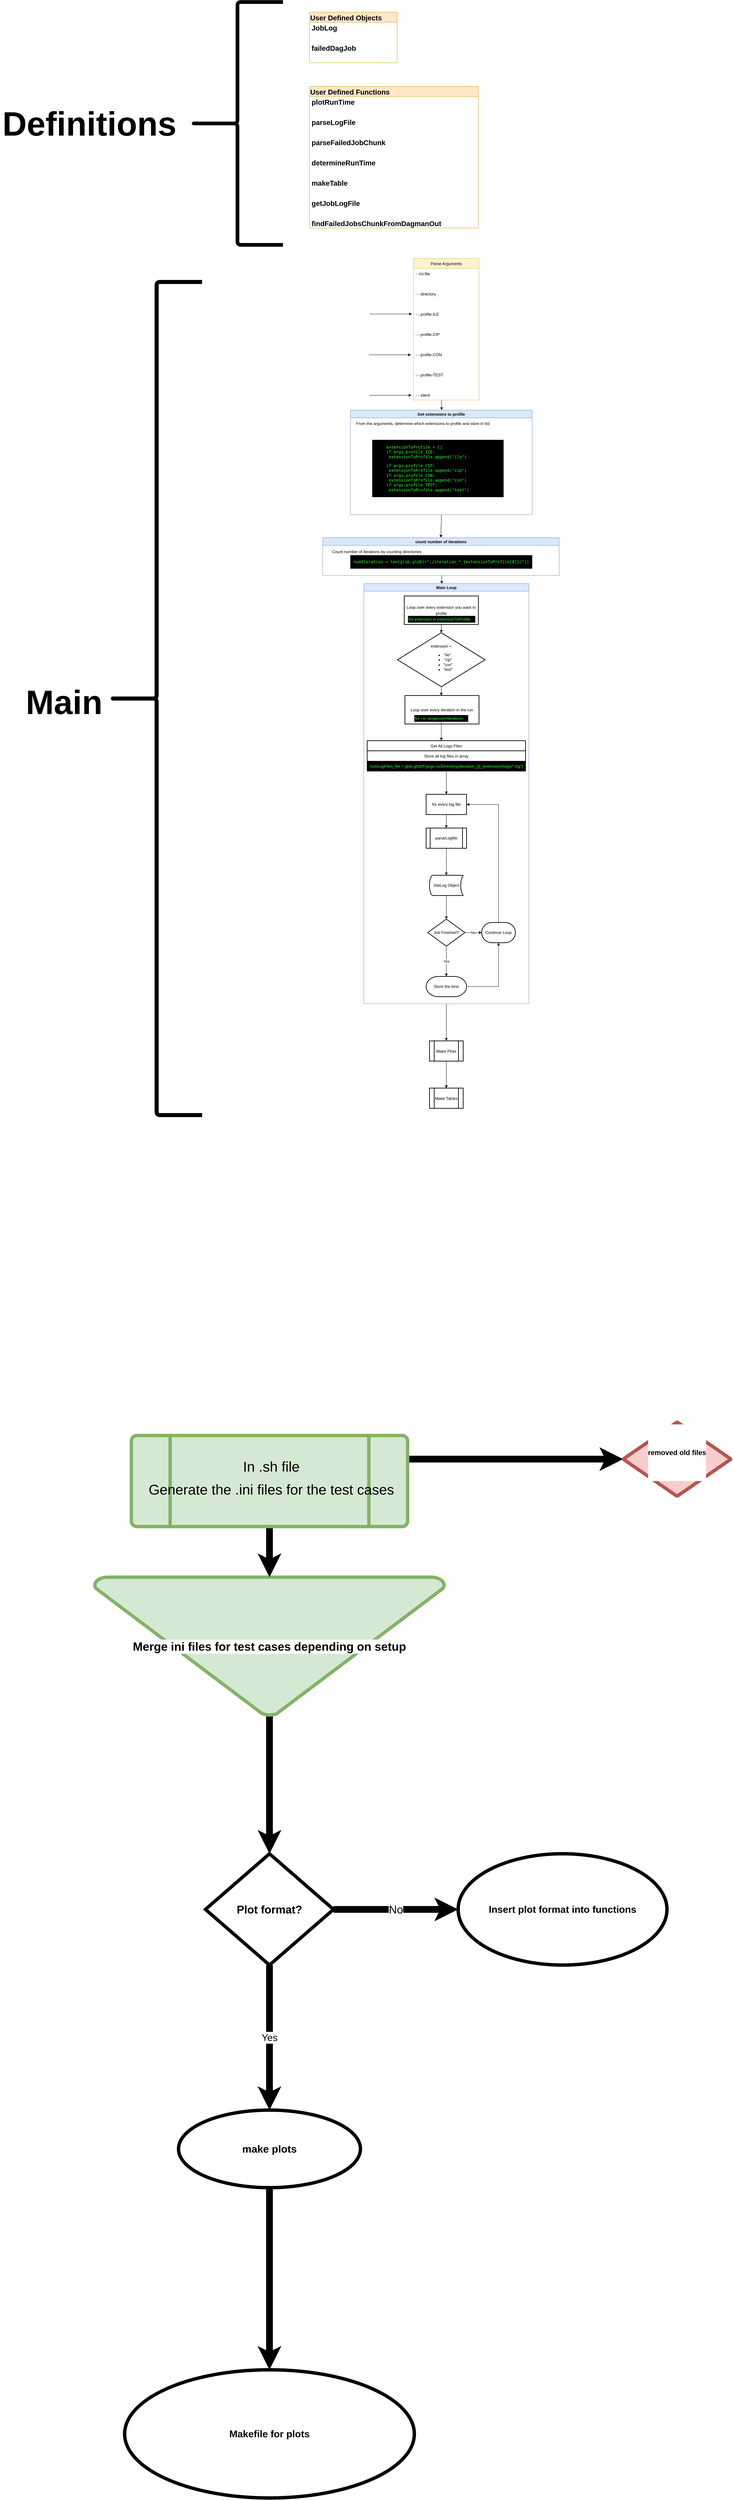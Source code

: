 <mxfile version="16.5.6" type="github">
  <diagram id="el1U36p7zhVe5056gf_X" name="Page-1">
    <mxGraphModel dx="1461" dy="1846" grid="1" gridSize="10" guides="1" tooltips="1" connect="1" arrows="1" fold="1" page="1" pageScale="1" pageWidth="850" pageHeight="1100" math="0" shadow="0">
      <root>
        <mxCell id="0" />
        <mxCell id="1" parent="0" />
        <mxCell id="W2DuysxjR4uDY15PI-nn-23" value="Parse Arguments" style="swimlane;fontStyle=0;childLayout=stackLayout;horizontal=1;startSize=30;horizontalStack=0;resizeParent=1;resizeParentMax=0;resizeLast=0;collapsible=1;marginBottom=0;fillColor=#fff2cc;strokeColor=#d6b656;" parent="1" vertex="1">
          <mxGeometry x="1227.74" y="-10" width="194.51" height="420" as="geometry">
            <mxRectangle x="1220" y="50" width="50" height="30" as="alternateBounds" />
          </mxGeometry>
        </mxCell>
        <mxCell id="Zr_DOouq1NsPhkWcnJbG-120" value="- -ini-file" style="text;strokeColor=none;fillColor=none;align=left;verticalAlign=middle;spacingLeft=4;spacingRight=4;overflow=hidden;points=[[0,0.5],[1,0.5]];portConstraint=eastwest;rotatable=0;" parent="W2DuysxjR4uDY15PI-nn-23" vertex="1">
          <mxGeometry y="30" width="194.51" height="30" as="geometry" />
        </mxCell>
        <mxCell id="Zr_DOouq1NsPhkWcnJbG-119" style="text;strokeColor=none;fillColor=none;align=left;verticalAlign=middle;spacingLeft=4;spacingRight=4;overflow=hidden;points=[[0,0.5],[1,0.5]];portConstraint=eastwest;rotatable=0;" parent="W2DuysxjR4uDY15PI-nn-23" vertex="1">
          <mxGeometry y="60" width="194.51" height="30" as="geometry" />
        </mxCell>
        <mxCell id="W2DuysxjR4uDY15PI-nn-24" value="- - directory" style="text;strokeColor=none;fillColor=none;align=left;verticalAlign=middle;spacingLeft=4;spacingRight=4;overflow=hidden;points=[[0,0.5],[1,0.5]];portConstraint=eastwest;rotatable=0;" parent="W2DuysxjR4uDY15PI-nn-23" vertex="1">
          <mxGeometry y="90" width="194.51" height="30" as="geometry" />
        </mxCell>
        <mxCell id="Zr_DOouq1NsPhkWcnJbG-10" style="text;strokeColor=none;fillColor=none;align=left;verticalAlign=middle;spacingLeft=4;spacingRight=4;overflow=hidden;points=[[0,0.5],[1,0.5]];portConstraint=eastwest;rotatable=0;" parent="W2DuysxjR4uDY15PI-nn-23" vertex="1">
          <mxGeometry y="120" width="194.51" height="30" as="geometry" />
        </mxCell>
        <mxCell id="W2DuysxjR4uDY15PI-nn-25" value="- - profile-ILE" style="text;strokeColor=none;fillColor=none;align=left;verticalAlign=middle;spacingLeft=4;spacingRight=4;overflow=hidden;points=[[0,0.5],[1,0.5]];portConstraint=eastwest;rotatable=0;" parent="W2DuysxjR4uDY15PI-nn-23" vertex="1">
          <mxGeometry y="150" width="194.51" height="30" as="geometry" />
        </mxCell>
        <mxCell id="Zr_DOouq1NsPhkWcnJbG-9" style="text;strokeColor=none;fillColor=none;align=left;verticalAlign=middle;spacingLeft=4;spacingRight=4;overflow=hidden;points=[[0,0.5],[1,0.5]];portConstraint=eastwest;rotatable=0;" parent="W2DuysxjR4uDY15PI-nn-23" vertex="1">
          <mxGeometry y="180" width="194.51" height="30" as="geometry" />
        </mxCell>
        <mxCell id="W2DuysxjR4uDY15PI-nn-26" value="- - profile-CIP" style="text;strokeColor=none;fillColor=none;align=left;verticalAlign=middle;spacingLeft=4;spacingRight=4;overflow=hidden;points=[[0,0.5],[1,0.5]];portConstraint=eastwest;rotatable=0;" parent="W2DuysxjR4uDY15PI-nn-23" vertex="1">
          <mxGeometry y="210" width="194.51" height="30" as="geometry" />
        </mxCell>
        <mxCell id="Zr_DOouq1NsPhkWcnJbG-7" style="text;strokeColor=none;fillColor=none;align=left;verticalAlign=middle;spacingLeft=4;spacingRight=4;overflow=hidden;points=[[0,0.5],[1,0.5]];portConstraint=eastwest;rotatable=0;" parent="W2DuysxjR4uDY15PI-nn-23" vertex="1">
          <mxGeometry y="240" width="194.51" height="30" as="geometry" />
        </mxCell>
        <mxCell id="W2DuysxjR4uDY15PI-nn-28" value="- - profile-CON" style="text;strokeColor=none;fillColor=none;align=left;verticalAlign=middle;spacingLeft=4;spacingRight=4;overflow=hidden;points=[[0,0.5],[1,0.5]];portConstraint=eastwest;rotatable=0;" parent="W2DuysxjR4uDY15PI-nn-23" vertex="1">
          <mxGeometry y="270" width="194.51" height="30" as="geometry" />
        </mxCell>
        <mxCell id="Zr_DOouq1NsPhkWcnJbG-8" style="text;strokeColor=none;fillColor=none;align=left;verticalAlign=middle;spacingLeft=4;spacingRight=4;overflow=hidden;points=[[0,0.5],[1,0.5]];portConstraint=eastwest;rotatable=0;" parent="W2DuysxjR4uDY15PI-nn-23" vertex="1">
          <mxGeometry y="300" width="194.51" height="30" as="geometry" />
        </mxCell>
        <mxCell id="W2DuysxjR4uDY15PI-nn-29" value="- - profile-TEST" style="text;strokeColor=none;fillColor=none;align=left;verticalAlign=middle;spacingLeft=4;spacingRight=4;overflow=hidden;points=[[0,0.5],[1,0.5]];portConstraint=eastwest;rotatable=0;" parent="W2DuysxjR4uDY15PI-nn-23" vertex="1">
          <mxGeometry y="330" width="194.51" height="30" as="geometry" />
        </mxCell>
        <mxCell id="Zr_DOouq1NsPhkWcnJbG-11" style="text;strokeColor=none;fillColor=none;align=left;verticalAlign=middle;spacingLeft=4;spacingRight=4;overflow=hidden;points=[[0,0.5],[1,0.5]];portConstraint=eastwest;rotatable=0;" parent="W2DuysxjR4uDY15PI-nn-23" vertex="1">
          <mxGeometry y="360" width="194.51" height="30" as="geometry" />
        </mxCell>
        <mxCell id="W2DuysxjR4uDY15PI-nn-30" value="- - silent" style="text;strokeColor=none;fillColor=none;align=left;verticalAlign=middle;spacingLeft=4;spacingRight=4;overflow=hidden;points=[[0,0.5],[1,0.5]];portConstraint=eastwest;rotatable=0;" parent="W2DuysxjR4uDY15PI-nn-23" vertex="1">
          <mxGeometry y="390" width="194.51" height="30" as="geometry" />
        </mxCell>
        <mxCell id="W2DuysxjR4uDY15PI-nn-40" style="edgeStyle=orthogonalEdgeStyle;rounded=0;orthogonalLoop=1;jettySize=auto;html=1;" parent="1" edge="1">
          <mxGeometry relative="1" as="geometry">
            <mxPoint x="1223" y="155" as="targetPoint" />
            <mxPoint x="1097.51" y="155" as="sourcePoint" />
          </mxGeometry>
        </mxCell>
        <mxCell id="Zr_DOouq1NsPhkWcnJbG-40" style="edgeStyle=orthogonalEdgeStyle;rounded=0;orthogonalLoop=1;jettySize=auto;html=1;exitX=0.5;exitY=1;exitDx=0;exitDy=0;entryX=0.5;entryY=0;entryDx=0;entryDy=0;" parent="1" source="W2DuysxjR4uDY15PI-nn-51" target="W2DuysxjR4uDY15PI-nn-53" edge="1">
          <mxGeometry relative="1" as="geometry" />
        </mxCell>
        <mxCell id="W2DuysxjR4uDY15PI-nn-51" value="Get extensions to profile" style="swimlane;fillColor=#dae8fc;strokeColor=#6c8ebf;" parent="1" vertex="1">
          <mxGeometry x="1040" y="440" width="540" height="310" as="geometry">
            <mxRectangle x="1211" y="440" width="170" height="23" as="alternateBounds" />
          </mxGeometry>
        </mxCell>
        <mxCell id="Zr_DOouq1NsPhkWcnJbG-38" value="From the arguments, determine which extensions to profile and store in list" style="text;html=1;align=center;verticalAlign=middle;resizable=0;points=[];autosize=1;strokeColor=none;fillColor=none;" parent="W2DuysxjR4uDY15PI-nn-51" vertex="1">
          <mxGeometry x="10" y="30" width="410" height="20" as="geometry" />
        </mxCell>
        <mxCell id="Zr_DOouq1NsPhkWcnJbG-39" value="&lt;div align=&quot;left&quot;&gt;&lt;blockquote&gt;&lt;pre&gt;extensionToProfile = []&lt;br&gt;if args.profile_ILE:&lt;br&gt;&lt;span style=&quot;white-space: pre&quot;&gt; &lt;/span&gt;extensionToProfile.append(&quot;ile&quot;)&lt;/pre&gt;&lt;pre&gt;if args.profile_CIP:&lt;br&gt;&lt;span style=&quot;white-space: pre&quot;&gt; &lt;/span&gt;extensionToProfile.append(&quot;cip&quot;)&lt;br&gt;if args.profile_CON:&lt;br&gt;&lt;span style=&quot;white-space: pre&quot;&gt; &lt;/span&gt;extensionToProfile.append(&quot;con&quot;)&lt;br&gt;if args.profile_TEST:&lt;br&gt;&lt;span style=&quot;white-space: pre&quot;&gt; &lt;/span&gt;extensionToProfile.append(&quot;test&quot;)&lt;/pre&gt;&lt;/blockquote&gt;&lt;/div&gt;" style="text;html=1;align=left;verticalAlign=middle;resizable=0;points=[];autosize=1;strokeColor=none;fillColor=#000000;fontColor=#33FF33;" parent="W2DuysxjR4uDY15PI-nn-51" vertex="1">
          <mxGeometry x="65" y="88" width="390" height="170" as="geometry" />
        </mxCell>
        <mxCell id="W2DuysxjR4uDY15PI-nn-58" style="edgeStyle=orthogonalEdgeStyle;rounded=0;orthogonalLoop=1;jettySize=auto;html=1;exitX=0.5;exitY=1;exitDx=0;exitDy=0;entryX=0.472;entryY=0.001;entryDx=0;entryDy=0;entryPerimeter=0;" parent="1" source="W2DuysxjR4uDY15PI-nn-53" edge="1">
          <mxGeometry relative="1" as="geometry">
            <mxPoint x="1311.28" y="954.86" as="targetPoint" />
          </mxGeometry>
        </mxCell>
        <mxCell id="W2DuysxjR4uDY15PI-nn-53" value="count number of iterations" style="swimlane;fillColor=#dae8fc;strokeColor=#6c8ebf;startSize=23;" parent="1" vertex="1">
          <mxGeometry x="958" y="818" width="702" height="112" as="geometry">
            <mxRectangle x="1211" y="550" width="180" height="23" as="alternateBounds" />
          </mxGeometry>
        </mxCell>
        <mxCell id="Zr_DOouq1NsPhkWcnJbG-41" value="Count number of iterations by counting directories" style="text;html=1;align=center;verticalAlign=middle;resizable=0;points=[];autosize=1;strokeColor=none;fillColor=none;" parent="W2DuysxjR4uDY15PI-nn-53" vertex="1">
          <mxGeometry x="20" y="32" width="280" height="20" as="geometry" />
        </mxCell>
        <mxCell id="Zr_DOouq1NsPhkWcnJbG-42" value="&lt;pre&gt;&lt;font color=&quot;#33FF33&quot;&gt;numIteration = len(glob.glob(r&quot;./iteration_*_{extensionToProfile[0]}/&quot;))&lt;/font&gt;&lt;/pre&gt;" style="text;html=1;align=center;verticalAlign=middle;resizable=0;points=[];autosize=1;strokeColor=none;fillColor=#000000;fontColor=#9999FF;" parent="W2DuysxjR4uDY15PI-nn-53" vertex="1">
          <mxGeometry x="82" y="52" width="540" height="40" as="geometry" />
        </mxCell>
        <mxCell id="Zr_DOouq1NsPhkWcnJbG-91" style="edgeStyle=orthogonalEdgeStyle;rounded=0;orthogonalLoop=1;jettySize=auto;html=1;fontColor=#000000;" parent="1" source="W2DuysxjR4uDY15PI-nn-54" edge="1">
          <mxGeometry relative="1" as="geometry">
            <mxPoint x="1325" y="2310" as="targetPoint" />
          </mxGeometry>
        </mxCell>
        <mxCell id="W2DuysxjR4uDY15PI-nn-54" value="Main Loop" style="swimlane;startSize=23;fillColor=#dae8fc;strokeColor=#6c8ebf;" parent="1" vertex="1">
          <mxGeometry x="1080" y="954" width="490" height="1246" as="geometry" />
        </mxCell>
        <mxCell id="W2DuysxjR4uDY15PI-nn-55" value="&lt;p style=&quot;line-height: 1.5&quot;&gt;Loop over every extension you want to profile&lt;/p&gt;" style="whiteSpace=wrap;html=1;strokeWidth=2;" parent="W2DuysxjR4uDY15PI-nn-54" vertex="1">
          <mxGeometry x="120" y="37" width="220" height="84.53" as="geometry" />
        </mxCell>
        <mxCell id="Zr_DOouq1NsPhkWcnJbG-43" value="&lt;div align=&quot;left&quot;&gt;for extension in extensionToProfile:&lt;/div&gt;" style="text;html=1;align=left;verticalAlign=middle;resizable=0;points=[];autosize=1;strokeColor=none;fillColor=#000000;fontColor=#33FF33;" parent="W2DuysxjR4uDY15PI-nn-54" vertex="1">
          <mxGeometry x="131" y="96" width="200" height="20" as="geometry" />
        </mxCell>
        <mxCell id="Zr_DOouq1NsPhkWcnJbG-51" style="edgeStyle=orthogonalEdgeStyle;rounded=0;orthogonalLoop=1;jettySize=auto;html=1;entryX=0.5;entryY=0;entryDx=0;entryDy=0;fontColor=#33FF33;" parent="W2DuysxjR4uDY15PI-nn-54" source="Zr_DOouq1NsPhkWcnJbG-49" edge="1">
          <mxGeometry relative="1" as="geometry">
            <mxPoint x="230" y="332" as="targetPoint" />
          </mxGeometry>
        </mxCell>
        <mxCell id="Zr_DOouq1NsPhkWcnJbG-49" value="&lt;div&gt;extension = &lt;br&gt;&lt;/div&gt;&lt;div&gt;&lt;ul&gt;&lt;li&gt;&quot;ile&quot;&lt;span style=&quot;white-space: pre&quot;&gt; &lt;/span&gt;&lt;/li&gt;&lt;li&gt;&quot;cip&quot;&lt;/li&gt;&lt;li&gt;&quot;con&quot;&lt;/li&gt;&lt;li&gt;&quot;test&quot;&lt;br&gt;&lt;/li&gt;&lt;/ul&gt;&lt;/div&gt;" style="rhombus;whiteSpace=wrap;html=1;strokeWidth=2;" parent="W2DuysxjR4uDY15PI-nn-54" vertex="1">
          <mxGeometry x="100" y="146" width="260" height="159.99" as="geometry" />
        </mxCell>
        <mxCell id="Zr_DOouq1NsPhkWcnJbG-50" value="" style="edgeStyle=orthogonalEdgeStyle;rounded=0;orthogonalLoop=1;jettySize=auto;html=1;fontColor=#33FF33;" parent="W2DuysxjR4uDY15PI-nn-54" source="W2DuysxjR4uDY15PI-nn-55" target="Zr_DOouq1NsPhkWcnJbG-49" edge="1">
          <mxGeometry relative="1" as="geometry" />
        </mxCell>
        <mxCell id="Zr_DOouq1NsPhkWcnJbG-52" value="&lt;p style=&quot;line-height: 1.5&quot;&gt;Loop over every iteration in the run&lt;/p&gt;" style="whiteSpace=wrap;html=1;strokeWidth=2;" parent="W2DuysxjR4uDY15PI-nn-54" vertex="1">
          <mxGeometry x="122" y="332" width="220" height="84.53" as="geometry" />
        </mxCell>
        <mxCell id="Zr_DOouq1NsPhkWcnJbG-58" style="edgeStyle=orthogonalEdgeStyle;rounded=0;orthogonalLoop=1;jettySize=auto;html=1;entryX=0.468;entryY=-0.004;entryDx=0;entryDy=0;entryPerimeter=0;fontColor=#33FF33;" parent="W2DuysxjR4uDY15PI-nn-54" source="Zr_DOouq1NsPhkWcnJbG-53" target="W2DuysxjR4uDY15PI-nn-61" edge="1">
          <mxGeometry relative="1" as="geometry" />
        </mxCell>
        <mxCell id="Zr_DOouq1NsPhkWcnJbG-53" value="for i in range(numIteration):" style="text;html=1;align=left;verticalAlign=middle;resizable=0;points=[];autosize=1;strokeColor=none;fillColor=#000000;fontColor=#33FF33;" parent="W2DuysxjR4uDY15PI-nn-54" vertex="1">
          <mxGeometry x="150" y="390" width="160" height="20" as="geometry" />
        </mxCell>
        <mxCell id="W2DuysxjR4uDY15PI-nn-61" value="Get All Logs Files" style="swimlane;fontStyle=0;childLayout=stackLayout;horizontal=1;startSize=30;horizontalStack=0;resizeParent=1;resizeParentMax=0;resizeLast=0;collapsible=1;marginBottom=0;strokeWidth=2;" parent="W2DuysxjR4uDY15PI-nn-54" vertex="1">
          <mxGeometry x="10" y="466" width="470" height="90" as="geometry" />
        </mxCell>
        <mxCell id="W2DuysxjR4uDY15PI-nn-62" value="Store all log files in array" style="text;strokeColor=none;fillColor=none;align=center;verticalAlign=middle;spacingLeft=4;spacingRight=4;overflow=hidden;points=[[0,0.5],[1,0.5]];portConstraint=eastwest;rotatable=0;" parent="W2DuysxjR4uDY15PI-nn-61" vertex="1">
          <mxGeometry y="30" width="470" height="30" as="geometry" />
        </mxCell>
        <mxCell id="Zr_DOouq1NsPhkWcnJbG-57" value="numLogFiles_file = glob.glob(f&quot;{args.runDirectory}/iteration_{i}_{extension}/logs/*.log&quot;)" style="text;strokeColor=none;fillColor=#000000;align=center;verticalAlign=middle;spacingLeft=4;spacingRight=4;overflow=hidden;points=[[0,0.5],[1,0.5]];portConstraint=eastwest;rotatable=0;fontColor=#33FF33;" parent="W2DuysxjR4uDY15PI-nn-61" vertex="1">
          <mxGeometry y="60" width="470" height="30" as="geometry" />
        </mxCell>
        <mxCell id="W2DuysxjR4uDY15PI-nn-73" value="User Defined Functions" style="swimlane;fontStyle=1;childLayout=stackLayout;horizontal=1;startSize=30;horizontalStack=0;resizeParent=1;resizeParentMax=0;resizeLast=0;collapsible=1;marginBottom=0;fontSize=21;align=left;fillColor=#ffe6cc;strokeColor=#d79b00;" parent="1" vertex="1">
          <mxGeometry x="919" y="-520" width="501" height="420" as="geometry" />
        </mxCell>
        <mxCell id="W2DuysxjR4uDY15PI-nn-74" value="plotRunTime" style="text;strokeColor=none;fillColor=none;align=left;verticalAlign=middle;spacingLeft=4;spacingRight=4;overflow=hidden;points=[[0,0.5],[1,0.5]];portConstraint=eastwest;rotatable=0;fontStyle=1;fontSize=21;" parent="W2DuysxjR4uDY15PI-nn-73" vertex="1">
          <mxGeometry y="30" width="501" height="30" as="geometry" />
        </mxCell>
        <mxCell id="Zr_DOouq1NsPhkWcnJbG-31" style="text;strokeColor=none;fillColor=none;align=left;verticalAlign=middle;spacingLeft=4;spacingRight=4;overflow=hidden;points=[[0,0.5],[1,0.5]];portConstraint=eastwest;rotatable=0;fontStyle=1;fontSize=21;" parent="W2DuysxjR4uDY15PI-nn-73" vertex="1">
          <mxGeometry y="60" width="501" height="30" as="geometry" />
        </mxCell>
        <mxCell id="W2DuysxjR4uDY15PI-nn-75" value="parseLogFile" style="text;strokeColor=none;fillColor=none;align=left;verticalAlign=middle;spacingLeft=4;spacingRight=4;overflow=hidden;points=[[0,0.5],[1,0.5]];portConstraint=eastwest;rotatable=0;fontStyle=1;fontSize=21;" parent="W2DuysxjR4uDY15PI-nn-73" vertex="1">
          <mxGeometry y="90" width="501" height="30" as="geometry" />
        </mxCell>
        <mxCell id="Zr_DOouq1NsPhkWcnJbG-32" style="text;strokeColor=none;fillColor=none;align=left;verticalAlign=middle;spacingLeft=4;spacingRight=4;overflow=hidden;points=[[0,0.5],[1,0.5]];portConstraint=eastwest;rotatable=0;fontStyle=1;fontSize=21;" parent="W2DuysxjR4uDY15PI-nn-73" vertex="1">
          <mxGeometry y="120" width="501" height="30" as="geometry" />
        </mxCell>
        <mxCell id="W2DuysxjR4uDY15PI-nn-76" value="parseFailedJobChunk" style="text;strokeColor=none;fillColor=none;align=left;verticalAlign=middle;spacingLeft=4;spacingRight=4;overflow=hidden;points=[[0,0.5],[1,0.5]];portConstraint=eastwest;rotatable=0;fontStyle=1;fontSize=21;" parent="W2DuysxjR4uDY15PI-nn-73" vertex="1">
          <mxGeometry y="150" width="501" height="30" as="geometry" />
        </mxCell>
        <mxCell id="Zr_DOouq1NsPhkWcnJbG-33" style="text;strokeColor=none;fillColor=none;align=left;verticalAlign=middle;spacingLeft=4;spacingRight=4;overflow=hidden;points=[[0,0.5],[1,0.5]];portConstraint=eastwest;rotatable=0;fontStyle=1;fontSize=21;" parent="W2DuysxjR4uDY15PI-nn-73" vertex="1">
          <mxGeometry y="180" width="501" height="30" as="geometry" />
        </mxCell>
        <mxCell id="Zr_DOouq1NsPhkWcnJbG-4" value="determineRunTime" style="text;strokeColor=none;fillColor=none;align=left;verticalAlign=middle;spacingLeft=4;spacingRight=4;overflow=hidden;points=[[0,0.5],[1,0.5]];portConstraint=eastwest;rotatable=0;fontStyle=1;fontSize=21;" parent="W2DuysxjR4uDY15PI-nn-73" vertex="1">
          <mxGeometry y="210" width="501" height="30" as="geometry" />
        </mxCell>
        <mxCell id="Zr_DOouq1NsPhkWcnJbG-34" style="text;strokeColor=none;fillColor=none;align=left;verticalAlign=middle;spacingLeft=4;spacingRight=4;overflow=hidden;points=[[0,0.5],[1,0.5]];portConstraint=eastwest;rotatable=0;fontStyle=1;fontSize=21;" parent="W2DuysxjR4uDY15PI-nn-73" vertex="1">
          <mxGeometry y="240" width="501" height="30" as="geometry" />
        </mxCell>
        <mxCell id="Zr_DOouq1NsPhkWcnJbG-3" value="makeTable" style="text;strokeColor=none;fillColor=none;align=left;verticalAlign=middle;spacingLeft=4;spacingRight=4;overflow=hidden;points=[[0,0.5],[1,0.5]];portConstraint=eastwest;rotatable=0;fontStyle=1;fontSize=21;" parent="W2DuysxjR4uDY15PI-nn-73" vertex="1">
          <mxGeometry y="270" width="501" height="30" as="geometry" />
        </mxCell>
        <mxCell id="Zr_DOouq1NsPhkWcnJbG-35" style="text;strokeColor=none;fillColor=none;align=left;verticalAlign=middle;spacingLeft=4;spacingRight=4;overflow=hidden;points=[[0,0.5],[1,0.5]];portConstraint=eastwest;rotatable=0;fontStyle=1;fontSize=21;" parent="W2DuysxjR4uDY15PI-nn-73" vertex="1">
          <mxGeometry y="300" width="501" height="30" as="geometry" />
        </mxCell>
        <mxCell id="Zr_DOouq1NsPhkWcnJbG-2" value="getJobLogFile" style="text;strokeColor=none;fillColor=none;align=left;verticalAlign=middle;spacingLeft=4;spacingRight=4;overflow=hidden;points=[[0,0.5],[1,0.5]];portConstraint=eastwest;rotatable=0;fontStyle=1;fontSize=21;" parent="W2DuysxjR4uDY15PI-nn-73" vertex="1">
          <mxGeometry y="330" width="501" height="30" as="geometry" />
        </mxCell>
        <mxCell id="Zr_DOouq1NsPhkWcnJbG-36" style="text;strokeColor=none;fillColor=none;align=left;verticalAlign=middle;spacingLeft=4;spacingRight=4;overflow=hidden;points=[[0,0.5],[1,0.5]];portConstraint=eastwest;rotatable=0;fontStyle=1;fontSize=21;" parent="W2DuysxjR4uDY15PI-nn-73" vertex="1">
          <mxGeometry y="360" width="501" height="30" as="geometry" />
        </mxCell>
        <mxCell id="Zr_DOouq1NsPhkWcnJbG-1" value="findFailedJobsChunkFromDagmanOut" style="text;strokeColor=none;fillColor=none;align=left;verticalAlign=middle;spacingLeft=4;spacingRight=4;overflow=hidden;points=[[0,0.5],[1,0.5]];portConstraint=eastwest;rotatable=0;fontStyle=1;fontSize=21;" parent="W2DuysxjR4uDY15PI-nn-73" vertex="1">
          <mxGeometry y="390" width="501" height="30" as="geometry" />
        </mxCell>
        <mxCell id="Zr_DOouq1NsPhkWcnJbG-13" style="edgeStyle=orthogonalEdgeStyle;rounded=0;orthogonalLoop=1;jettySize=auto;html=1;" parent="1" edge="1">
          <mxGeometry relative="1" as="geometry">
            <mxPoint x="1221.49" y="396" as="targetPoint" />
            <mxPoint x="1096" y="396" as="sourcePoint" />
          </mxGeometry>
        </mxCell>
        <mxCell id="Zr_DOouq1NsPhkWcnJbG-14" style="edgeStyle=orthogonalEdgeStyle;rounded=0;orthogonalLoop=1;jettySize=auto;html=1;" parent="1" edge="1">
          <mxGeometry relative="1" as="geometry">
            <mxPoint x="1220" y="276" as="targetPoint" />
            <mxPoint x="1094.51" y="276" as="sourcePoint" />
          </mxGeometry>
        </mxCell>
        <mxCell id="Zr_DOouq1NsPhkWcnJbG-30" style="edgeStyle=orthogonalEdgeStyle;rounded=0;orthogonalLoop=1;jettySize=auto;html=1;" parent="1" edge="1">
          <mxGeometry relative="1" as="geometry">
            <mxPoint x="1311" y="440" as="targetPoint" />
            <mxPoint x="1311" y="410" as="sourcePoint" />
          </mxGeometry>
        </mxCell>
        <mxCell id="Zr_DOouq1NsPhkWcnJbG-60" style="edgeStyle=orthogonalEdgeStyle;rounded=0;orthogonalLoop=1;jettySize=auto;html=1;exitX=0.5;exitY=1;exitDx=0;exitDy=0;fontColor=#33FF33;" parent="1" source="W2DuysxjR4uDY15PI-nn-66" target="W2DuysxjR4uDY15PI-nn-71" edge="1">
          <mxGeometry relative="1" as="geometry" />
        </mxCell>
        <mxCell id="W2DuysxjR4uDY15PI-nn-66" value="for every log file" style="whiteSpace=wrap;html=1;strokeWidth=2;" parent="1" vertex="1">
          <mxGeometry x="1265" y="1579" width="120" height="60" as="geometry" />
        </mxCell>
        <mxCell id="W2DuysxjR4uDY15PI-nn-71" value="parseLogfile" style="shape=process;whiteSpace=wrap;html=1;backgroundOutline=1;strokeWidth=2;" parent="1" vertex="1">
          <mxGeometry x="1265" y="1679" width="120" height="60" as="geometry" />
        </mxCell>
        <mxCell id="Zr_DOouq1NsPhkWcnJbG-70" style="edgeStyle=orthogonalEdgeStyle;rounded=0;orthogonalLoop=1;jettySize=auto;html=1;entryX=1;entryY=0.5;entryDx=0;entryDy=0;fontColor=#000000;" parent="1" source="Zr_DOouq1NsPhkWcnJbG-67" target="W2DuysxjR4uDY15PI-nn-66" edge="1">
          <mxGeometry relative="1" as="geometry">
            <Array as="points">
              <mxPoint x="1480" y="1609" />
            </Array>
          </mxGeometry>
        </mxCell>
        <mxCell id="Zr_DOouq1NsPhkWcnJbG-67" value="Continue Loop" style="strokeWidth=2;html=1;shape=mxgraph.flowchart.terminator;whiteSpace=wrap;labelBackgroundColor=#FFFFFF;fontColor=#000000;fillColor=none;" parent="1" vertex="1">
          <mxGeometry x="1430" y="1959" width="100" height="60" as="geometry" />
        </mxCell>
        <mxCell id="Zr_DOouq1NsPhkWcnJbG-74" style="edgeStyle=orthogonalEdgeStyle;rounded=0;orthogonalLoop=1;jettySize=auto;html=1;fontColor=#000000;" parent="1" source="Zr_DOouq1NsPhkWcnJbG-71" target="Zr_DOouq1NsPhkWcnJbG-67" edge="1">
          <mxGeometry relative="1" as="geometry" />
        </mxCell>
        <mxCell id="Zr_DOouq1NsPhkWcnJbG-62" value="" style="edgeStyle=orthogonalEdgeStyle;rounded=0;orthogonalLoop=1;jettySize=auto;html=1;fontColor=#33FF33;" parent="1" source="W2DuysxjR4uDY15PI-nn-71" edge="1">
          <mxGeometry relative="1" as="geometry">
            <mxPoint x="1325" y="1819" as="targetPoint" />
          </mxGeometry>
        </mxCell>
        <mxCell id="Zr_DOouq1NsPhkWcnJbG-65" value="" style="edgeStyle=orthogonalEdgeStyle;rounded=0;orthogonalLoop=1;jettySize=auto;html=1;fontColor=#000000;" parent="1" source="Zr_DOouq1NsPhkWcnJbG-63" target="Zr_DOouq1NsPhkWcnJbG-64" edge="1">
          <mxGeometry relative="1" as="geometry" />
        </mxCell>
        <mxCell id="Zr_DOouq1NsPhkWcnJbG-63" value="JobLog Object" style="strokeWidth=2;html=1;shape=mxgraph.flowchart.stored_data;whiteSpace=wrap;labelBackgroundColor=#FFFFFF;fontColor=#000000;fillColor=none;strokeColor=default;" parent="1" vertex="1">
          <mxGeometry x="1275" y="1819" width="100" height="60" as="geometry" />
        </mxCell>
        <mxCell id="Zr_DOouq1NsPhkWcnJbG-68" value="No" style="edgeStyle=orthogonalEdgeStyle;rounded=0;orthogonalLoop=1;jettySize=auto;html=1;entryX=0;entryY=0.5;entryDx=0;entryDy=0;entryPerimeter=0;fontColor=#000000;" parent="1" source="Zr_DOouq1NsPhkWcnJbG-64" target="Zr_DOouq1NsPhkWcnJbG-67" edge="1">
          <mxGeometry relative="1" as="geometry" />
        </mxCell>
        <mxCell id="Zr_DOouq1NsPhkWcnJbG-72" value="Yes" style="edgeStyle=orthogonalEdgeStyle;rounded=0;orthogonalLoop=1;jettySize=auto;html=1;fontColor=#000000;" parent="1" source="Zr_DOouq1NsPhkWcnJbG-64" target="Zr_DOouq1NsPhkWcnJbG-71" edge="1">
          <mxGeometry relative="1" as="geometry" />
        </mxCell>
        <mxCell id="Zr_DOouq1NsPhkWcnJbG-64" value="Job Finished?" style="rhombus;whiteSpace=wrap;html=1;fillColor=none;fontColor=#000000;strokeWidth=2;labelBackgroundColor=#FFFFFF;" parent="1" vertex="1">
          <mxGeometry x="1270" y="1949" width="110" height="80" as="geometry" />
        </mxCell>
        <mxCell id="Zr_DOouq1NsPhkWcnJbG-71" value="Store the time" style="strokeWidth=2;html=1;shape=mxgraph.flowchart.terminator;whiteSpace=wrap;fontFamily=Helvetica;fontSize=12;fontColor=#000000;align=center;strokeColor=rgb(0, 0, 0);" parent="1" vertex="1">
          <mxGeometry x="1265" y="2119" width="120" height="60" as="geometry" />
        </mxCell>
        <mxCell id="Zr_DOouq1NsPhkWcnJbG-59" style="edgeStyle=orthogonalEdgeStyle;rounded=0;orthogonalLoop=1;jettySize=auto;html=1;fontColor=#33FF33;" parent="1" edge="1">
          <mxGeometry relative="1" as="geometry">
            <mxPoint x="1325" y="1579" as="targetPoint" />
            <mxPoint x="1325" y="1509" as="sourcePoint" />
          </mxGeometry>
        </mxCell>
        <mxCell id="Zr_DOouq1NsPhkWcnJbG-93" style="edgeStyle=orthogonalEdgeStyle;rounded=0;orthogonalLoop=1;jettySize=auto;html=1;fontColor=#000000;" parent="1" source="Zr_DOouq1NsPhkWcnJbG-92" edge="1">
          <mxGeometry relative="1" as="geometry">
            <mxPoint x="1325" y="2450" as="targetPoint" />
          </mxGeometry>
        </mxCell>
        <mxCell id="Zr_DOouq1NsPhkWcnJbG-95" value="" style="edgeStyle=orthogonalEdgeStyle;rounded=0;orthogonalLoop=1;jettySize=auto;html=1;fontColor=#000000;" parent="1" source="Zr_DOouq1NsPhkWcnJbG-92" edge="1">
          <mxGeometry relative="1" as="geometry">
            <mxPoint x="1325" y="2450" as="targetPoint" />
          </mxGeometry>
        </mxCell>
        <mxCell id="Zr_DOouq1NsPhkWcnJbG-96" value="" style="edgeStyle=orthogonalEdgeStyle;rounded=0;orthogonalLoop=1;jettySize=auto;html=1;fontColor=#000000;" parent="1" source="Zr_DOouq1NsPhkWcnJbG-92" edge="1">
          <mxGeometry relative="1" as="geometry">
            <mxPoint x="1325" y="2450" as="targetPoint" />
          </mxGeometry>
        </mxCell>
        <mxCell id="Zr_DOouq1NsPhkWcnJbG-92" value="&lt;p style=&quot;line-height: 0&quot;&gt;Make Plots&lt;/p&gt;" style="verticalLabelPosition=middle;verticalAlign=middle;html=1;shape=process;whiteSpace=wrap;rounded=1;size=0.14;arcSize=0;labelBackgroundColor=#FFFFFF;fontColor=#000000;strokeColor=default;strokeWidth=2;fillColor=none;horizontal=1;labelPosition=center;align=center;" parent="1" vertex="1">
          <mxGeometry x="1275" y="2310" width="100" height="60" as="geometry" />
        </mxCell>
        <mxCell id="Zr_DOouq1NsPhkWcnJbG-98" value="&lt;p style=&quot;line-height: 0&quot;&gt;Make Tables&lt;/p&gt;" style="verticalLabelPosition=middle;verticalAlign=middle;html=1;shape=process;whiteSpace=wrap;rounded=1;size=0.14;arcSize=0;labelBackgroundColor=#FFFFFF;fontColor=#000000;strokeColor=default;strokeWidth=2;fillColor=none;horizontal=1;labelPosition=center;align=center;" parent="1" vertex="1">
          <mxGeometry x="1275" y="2450" width="100" height="60" as="geometry" />
        </mxCell>
        <mxCell id="Zr_DOouq1NsPhkWcnJbG-99" value="User Defined Objects" style="swimlane;fontStyle=1;childLayout=stackLayout;horizontal=1;startSize=30;horizontalStack=0;resizeParent=1;resizeParentMax=0;resizeLast=0;collapsible=1;marginBottom=0;fontSize=21;align=left;fillColor=#ffe6cc;strokeColor=#d79b00;" parent="1" vertex="1">
          <mxGeometry x="919" y="-740" width="260" height="150" as="geometry" />
        </mxCell>
        <mxCell id="Zr_DOouq1NsPhkWcnJbG-100" value="JobLog" style="text;strokeColor=none;fillColor=none;align=left;verticalAlign=middle;spacingLeft=4;spacingRight=4;overflow=hidden;points=[[0,0.5],[1,0.5]];portConstraint=eastwest;rotatable=0;fontStyle=1;fontSize=21;" parent="Zr_DOouq1NsPhkWcnJbG-99" vertex="1">
          <mxGeometry y="30" width="260" height="30" as="geometry" />
        </mxCell>
        <mxCell id="Zr_DOouq1NsPhkWcnJbG-101" style="text;strokeColor=none;fillColor=none;align=left;verticalAlign=middle;spacingLeft=4;spacingRight=4;overflow=hidden;points=[[0,0.5],[1,0.5]];portConstraint=eastwest;rotatable=0;fontStyle=1;fontSize=21;" parent="Zr_DOouq1NsPhkWcnJbG-99" vertex="1">
          <mxGeometry y="60" width="260" height="30" as="geometry" />
        </mxCell>
        <mxCell id="Zr_DOouq1NsPhkWcnJbG-102" value="failedDagJob" style="text;strokeColor=none;fillColor=none;align=left;verticalAlign=middle;spacingLeft=4;spacingRight=4;overflow=hidden;points=[[0,0.5],[1,0.5]];portConstraint=eastwest;rotatable=0;fontStyle=1;fontSize=21;" parent="Zr_DOouq1NsPhkWcnJbG-99" vertex="1">
          <mxGeometry y="90" width="260" height="30" as="geometry" />
        </mxCell>
        <mxCell id="Zr_DOouq1NsPhkWcnJbG-103" style="text;strokeColor=none;fillColor=none;align=left;verticalAlign=middle;spacingLeft=4;spacingRight=4;overflow=hidden;points=[[0,0.5],[1,0.5]];portConstraint=eastwest;rotatable=0;fontStyle=1;fontSize=21;" parent="Zr_DOouq1NsPhkWcnJbG-99" vertex="1">
          <mxGeometry y="120" width="260" height="30" as="geometry" />
        </mxCell>
        <mxCell id="Zr_DOouq1NsPhkWcnJbG-115" value="" style="shape=curlyBracket;whiteSpace=wrap;html=1;rounded=1;labelBackgroundColor=#FFFFFF;fontColor=#000000;strokeColor=default;strokeWidth=11;fillColor=none;size=0.5;" parent="1" vertex="1">
          <mxGeometry x="570" y="-770" width="270" height="720" as="geometry" />
        </mxCell>
        <mxCell id="Zr_DOouq1NsPhkWcnJbG-116" value="Definitions" style="text;html=1;align=center;verticalAlign=middle;resizable=0;points=[];autosize=1;strokeColor=none;fillColor=none;fontColor=#000000;strokeWidth=1;fontSize=100;fontStyle=1" parent="1" vertex="1">
          <mxGeometry y="-475" width="530" height="130" as="geometry" />
        </mxCell>
        <mxCell id="Zr_DOouq1NsPhkWcnJbG-117" value="" style="shape=curlyBracket;whiteSpace=wrap;html=1;rounded=1;labelBackgroundColor=#FFFFFF;fontColor=#000000;strokeColor=default;strokeWidth=12;fillColor=none;size=0.5;fontSize=24;fontStyle=1" parent="1" vertex="1">
          <mxGeometry x="330" y="60" width="270" height="2470" as="geometry" />
        </mxCell>
        <mxCell id="Zr_DOouq1NsPhkWcnJbG-118" value="Main" style="text;html=1;align=center;verticalAlign=middle;resizable=0;points=[];autosize=1;strokeColor=none;fillColor=none;fontColor=#000000;strokeWidth=1;fontSize=100;fontStyle=1" parent="1" vertex="1">
          <mxGeometry x="70" y="1240" width="240" height="130" as="geometry" />
        </mxCell>
        <mxCell id="NSEhIr9YOBG-j8cRFP1d-11" value="" style="edgeStyle=orthogonalEdgeStyle;rounded=0;orthogonalLoop=1;jettySize=auto;html=1;fontSize=35;fontColor=#000000;strokeWidth=20;" edge="1" parent="1" source="NSEhIr9YOBG-j8cRFP1d-1" target="NSEhIr9YOBG-j8cRFP1d-10">
          <mxGeometry relative="1" as="geometry" />
        </mxCell>
        <mxCell id="NSEhIr9YOBG-j8cRFP1d-1" value="&lt;div style=&quot;font-size: 35px&quot; align=&quot;center&quot;&gt;&lt;b&gt;&lt;font style=&quot;font-size: 35px&quot;&gt;Merge ini files for test cases depending on setup&lt;br&gt;&lt;/font&gt;&lt;/b&gt;&lt;/div&gt;" style="strokeWidth=10;html=1;shape=mxgraph.flowchart.merge_or_storage;whiteSpace=wrap;labelBackgroundColor=#FFFFFF;fontSize=21;align=center;fillColor=#d5e8d4;strokeColor=#82b366;" vertex="1" parent="1">
          <mxGeometry x="280" y="3900" width="1040" height="410" as="geometry" />
        </mxCell>
        <mxCell id="NSEhIr9YOBG-j8cRFP1d-6" style="edgeStyle=orthogonalEdgeStyle;rounded=0;orthogonalLoop=1;jettySize=auto;html=1;fontSize=14;fontColor=#000000;strokeWidth=20;" edge="1" parent="1" source="NSEhIr9YOBG-j8cRFP1d-3" target="NSEhIr9YOBG-j8cRFP1d-1">
          <mxGeometry relative="1" as="geometry" />
        </mxCell>
        <mxCell id="NSEhIr9YOBG-j8cRFP1d-26" value="" style="edgeStyle=orthogonalEdgeStyle;rounded=0;orthogonalLoop=1;jettySize=auto;html=1;fontSize=42;fontColor=#000000;strokeWidth=20;" edge="1" parent="1" source="NSEhIr9YOBG-j8cRFP1d-3" target="NSEhIr9YOBG-j8cRFP1d-25">
          <mxGeometry relative="1" as="geometry">
            <Array as="points">
              <mxPoint x="1700" y="3550" />
            </Array>
          </mxGeometry>
        </mxCell>
        <mxCell id="NSEhIr9YOBG-j8cRFP1d-3" value="&lt;p style=&quot;line-height: 0&quot;&gt;&lt;br&gt;&lt;/p&gt;" style="verticalLabelPosition=bottom;verticalAlign=top;html=1;shape=process;whiteSpace=wrap;rounded=1;size=0.14;arcSize=6;labelBackgroundColor=#FFFFFF;fontSize=21;strokeWidth=10;fillColor=#d5e8d4;strokeColor=#82b366;" vertex="1" parent="1">
          <mxGeometry x="390" y="3480" width="820" height="270" as="geometry" />
        </mxCell>
        <mxCell id="NSEhIr9YOBG-j8cRFP1d-4" value="&lt;div style=&quot;font-size: 42px&quot; align=&quot;center&quot;&gt;&lt;font style=&quot;font-size: 42px&quot;&gt;In .sh file &lt;br&gt;&lt;/font&gt;&lt;/div&gt;&lt;p style=&quot;line-height: 0 ; font-size: 42px&quot; align=&quot;center&quot;&gt;&lt;font style=&quot;font-size: 42px&quot;&gt;&lt;font style=&quot;font-size: 42px&quot;&gt;Generate the .ini files for the test cases &lt;/font&gt;&lt;/font&gt;&lt;/p&gt;" style="text;html=1;align=center;verticalAlign=middle;resizable=0;points=[];autosize=1;strokeColor=none;fillColor=none;fontSize=14;fontColor=#000000;" vertex="1" parent="1">
          <mxGeometry x="435" y="3560" width="740" height="110" as="geometry" />
        </mxCell>
        <mxCell id="NSEhIr9YOBG-j8cRFP1d-13" value="No" style="edgeStyle=orthogonalEdgeStyle;rounded=0;orthogonalLoop=1;jettySize=auto;html=1;fontSize=33;fontColor=#000000;strokeWidth=20;" edge="1" parent="1" source="NSEhIr9YOBG-j8cRFP1d-10" target="NSEhIr9YOBG-j8cRFP1d-12">
          <mxGeometry relative="1" as="geometry" />
        </mxCell>
        <mxCell id="NSEhIr9YOBG-j8cRFP1d-17" value="Yes " style="edgeStyle=orthogonalEdgeStyle;rounded=0;orthogonalLoop=1;jettySize=auto;html=1;fontSize=29;fontColor=#000000;strokeWidth=20;" edge="1" parent="1" source="NSEhIr9YOBG-j8cRFP1d-10" target="NSEhIr9YOBG-j8cRFP1d-16">
          <mxGeometry relative="1" as="geometry" />
        </mxCell>
        <mxCell id="NSEhIr9YOBG-j8cRFP1d-10" value="&lt;font style=&quot;font-size: 33px&quot;&gt;&lt;b&gt;Plot format?&lt;/b&gt;&lt;/font&gt;" style="rhombus;whiteSpace=wrap;html=1;fontSize=21;fontColor=#000000;strokeWidth=10;labelBackgroundColor=#FFFFFF;" vertex="1" parent="1">
          <mxGeometry x="610" y="4720" width="380" height="330" as="geometry" />
        </mxCell>
        <mxCell id="NSEhIr9YOBG-j8cRFP1d-12" value="&lt;b&gt;&lt;font style=&quot;font-size: 29px&quot;&gt;Insert plot format into functions&lt;/font&gt;&lt;/b&gt;" style="strokeWidth=10;html=1;shape=mxgraph.flowchart.start_1;whiteSpace=wrap;fontFamily=Helvetica;fontSize=21;fontColor=#000000;align=center;strokeColor=rgb(0, 0, 0);fillColor=rgb(255, 255, 255);" vertex="1" parent="1">
          <mxGeometry x="1360" y="4720" width="620" height="330" as="geometry" />
        </mxCell>
        <mxCell id="NSEhIr9YOBG-j8cRFP1d-21" value="" style="edgeStyle=orthogonalEdgeStyle;rounded=0;orthogonalLoop=1;jettySize=auto;html=1;fontSize=31;fontColor=#000000;strokeWidth=20;" edge="1" parent="1" source="NSEhIr9YOBG-j8cRFP1d-16" target="NSEhIr9YOBG-j8cRFP1d-20">
          <mxGeometry relative="1" as="geometry" />
        </mxCell>
        <mxCell id="NSEhIr9YOBG-j8cRFP1d-16" value="&lt;font style=&quot;font-size: 31px&quot;&gt;&lt;b&gt;make plots&lt;/b&gt;&lt;/font&gt;" style="ellipse;whiteSpace=wrap;html=1;fontSize=21;fontColor=#000000;strokeWidth=10;labelBackgroundColor=#FFFFFF;" vertex="1" parent="1">
          <mxGeometry x="530" y="5480" width="540" height="230" as="geometry" />
        </mxCell>
        <mxCell id="NSEhIr9YOBG-j8cRFP1d-20" value="&lt;font style=&quot;font-size: 29px&quot;&gt;&lt;b&gt;Makefile for plots&lt;/b&gt;&lt;/font&gt;" style="ellipse;whiteSpace=wrap;html=1;fontSize=21;fontColor=#000000;strokeWidth=10;labelBackgroundColor=#FFFFFF;" vertex="1" parent="1">
          <mxGeometry x="370" y="6250" width="860" height="380" as="geometry" />
        </mxCell>
        <mxCell id="NSEhIr9YOBG-j8cRFP1d-25" value="&lt;p style=&quot;line-height: 6&quot;&gt;&lt;b&gt;removed old files&lt;/b&gt;&lt;br&gt;&lt;/p&gt;" style="rhombus;whiteSpace=wrap;html=1;fontSize=21;verticalAlign=top;rounded=1;arcSize=6;labelBackgroundColor=#FFFFFF;strokeWidth=10;fillColor=#f8cecc;strokeColor=#b85450;" vertex="1" parent="1">
          <mxGeometry x="1850" y="3440" width="320" height="220" as="geometry" />
        </mxCell>
      </root>
    </mxGraphModel>
  </diagram>
</mxfile>
